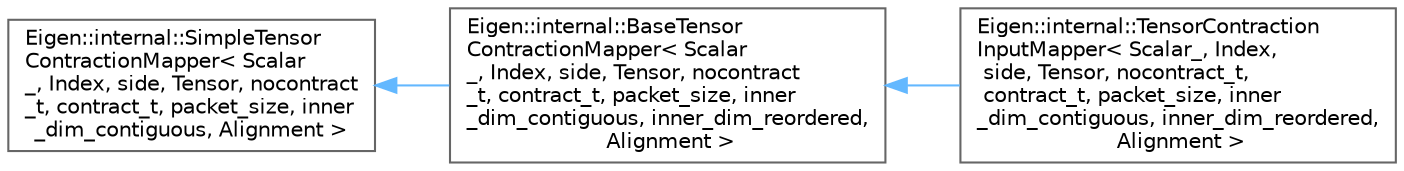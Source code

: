 digraph "类继承关系图"
{
 // LATEX_PDF_SIZE
  bgcolor="transparent";
  edge [fontname=Helvetica,fontsize=10,labelfontname=Helvetica,labelfontsize=10];
  node [fontname=Helvetica,fontsize=10,shape=box,height=0.2,width=0.4];
  rankdir="LR";
  Node0 [id="Node000000",label="Eigen::internal::SimpleTensor\lContractionMapper\< Scalar\l_, Index, side, Tensor, nocontract\l_t, contract_t, packet_size, inner\l_dim_contiguous, Alignment \>",height=0.2,width=0.4,color="grey40", fillcolor="white", style="filled",URL="$class_eigen_1_1internal_1_1_simple_tensor_contraction_mapper.html",tooltip=" "];
  Node0 -> Node1 [id="edge4354_Node000000_Node000001",dir="back",color="steelblue1",style="solid",tooltip=" "];
  Node1 [id="Node000001",label="Eigen::internal::BaseTensor\lContractionMapper\< Scalar\l_, Index, side, Tensor, nocontract\l_t, contract_t, packet_size, inner\l_dim_contiguous, inner_dim_reordered,\l Alignment \>",height=0.2,width=0.4,color="grey40", fillcolor="white", style="filled",URL="$class_eigen_1_1internal_1_1_base_tensor_contraction_mapper.html",tooltip=" "];
  Node1 -> Node2 [id="edge4355_Node000001_Node000002",dir="back",color="steelblue1",style="solid",tooltip=" "];
  Node2 [id="Node000002",label="Eigen::internal::TensorContraction\lInputMapper\< Scalar_, Index,\l side, Tensor, nocontract_t,\l contract_t, packet_size, inner\l_dim_contiguous, inner_dim_reordered,\l Alignment \>",height=0.2,width=0.4,color="grey40", fillcolor="white", style="filled",URL="$class_eigen_1_1internal_1_1_tensor_contraction_input_mapper.html",tooltip=" "];
}
